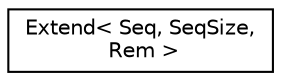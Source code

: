 digraph "Graphical Class Hierarchy"
{
 // LATEX_PDF_SIZE
  edge [fontname="Helvetica",fontsize="10",labelfontname="Helvetica",labelfontsize="10"];
  node [fontname="Helvetica",fontsize="10",shape=record];
  rankdir="LR";
  Node0 [label="Extend\< Seq, SeqSize,\l Rem \>",height=0.2,width=0.4,color="black", fillcolor="white", style="filled",URL="$structdetail_1_1utility__internal_1_1Extend.html",tooltip=" "];
}
